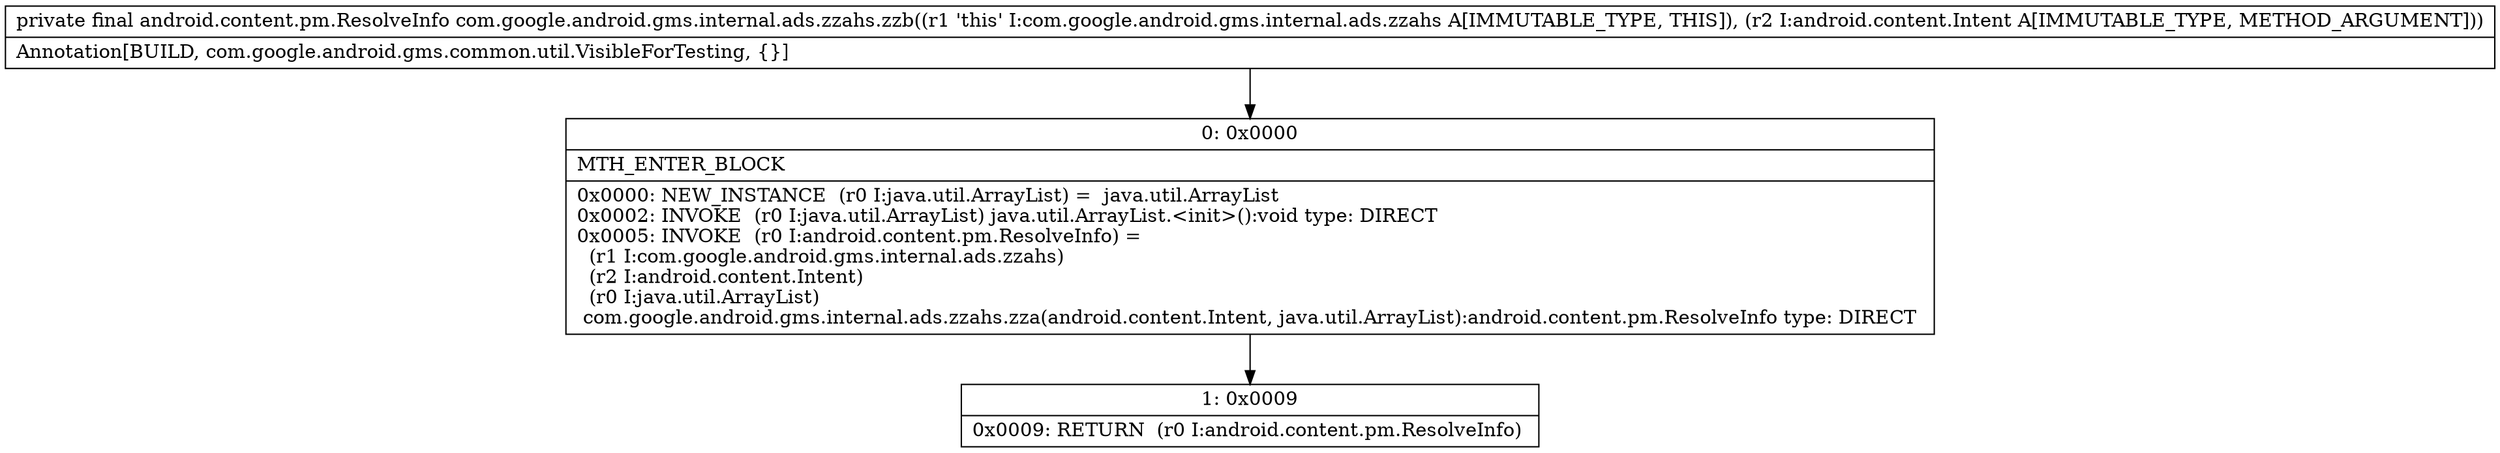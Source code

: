 digraph "CFG forcom.google.android.gms.internal.ads.zzahs.zzb(Landroid\/content\/Intent;)Landroid\/content\/pm\/ResolveInfo;" {
Node_0 [shape=record,label="{0\:\ 0x0000|MTH_ENTER_BLOCK\l|0x0000: NEW_INSTANCE  (r0 I:java.util.ArrayList) =  java.util.ArrayList \l0x0002: INVOKE  (r0 I:java.util.ArrayList) java.util.ArrayList.\<init\>():void type: DIRECT \l0x0005: INVOKE  (r0 I:android.content.pm.ResolveInfo) = \l  (r1 I:com.google.android.gms.internal.ads.zzahs)\l  (r2 I:android.content.Intent)\l  (r0 I:java.util.ArrayList)\l com.google.android.gms.internal.ads.zzahs.zza(android.content.Intent, java.util.ArrayList):android.content.pm.ResolveInfo type: DIRECT \l}"];
Node_1 [shape=record,label="{1\:\ 0x0009|0x0009: RETURN  (r0 I:android.content.pm.ResolveInfo) \l}"];
MethodNode[shape=record,label="{private final android.content.pm.ResolveInfo com.google.android.gms.internal.ads.zzahs.zzb((r1 'this' I:com.google.android.gms.internal.ads.zzahs A[IMMUTABLE_TYPE, THIS]), (r2 I:android.content.Intent A[IMMUTABLE_TYPE, METHOD_ARGUMENT]))  | Annotation[BUILD, com.google.android.gms.common.util.VisibleForTesting, \{\}]\l}"];
MethodNode -> Node_0;
Node_0 -> Node_1;
}

